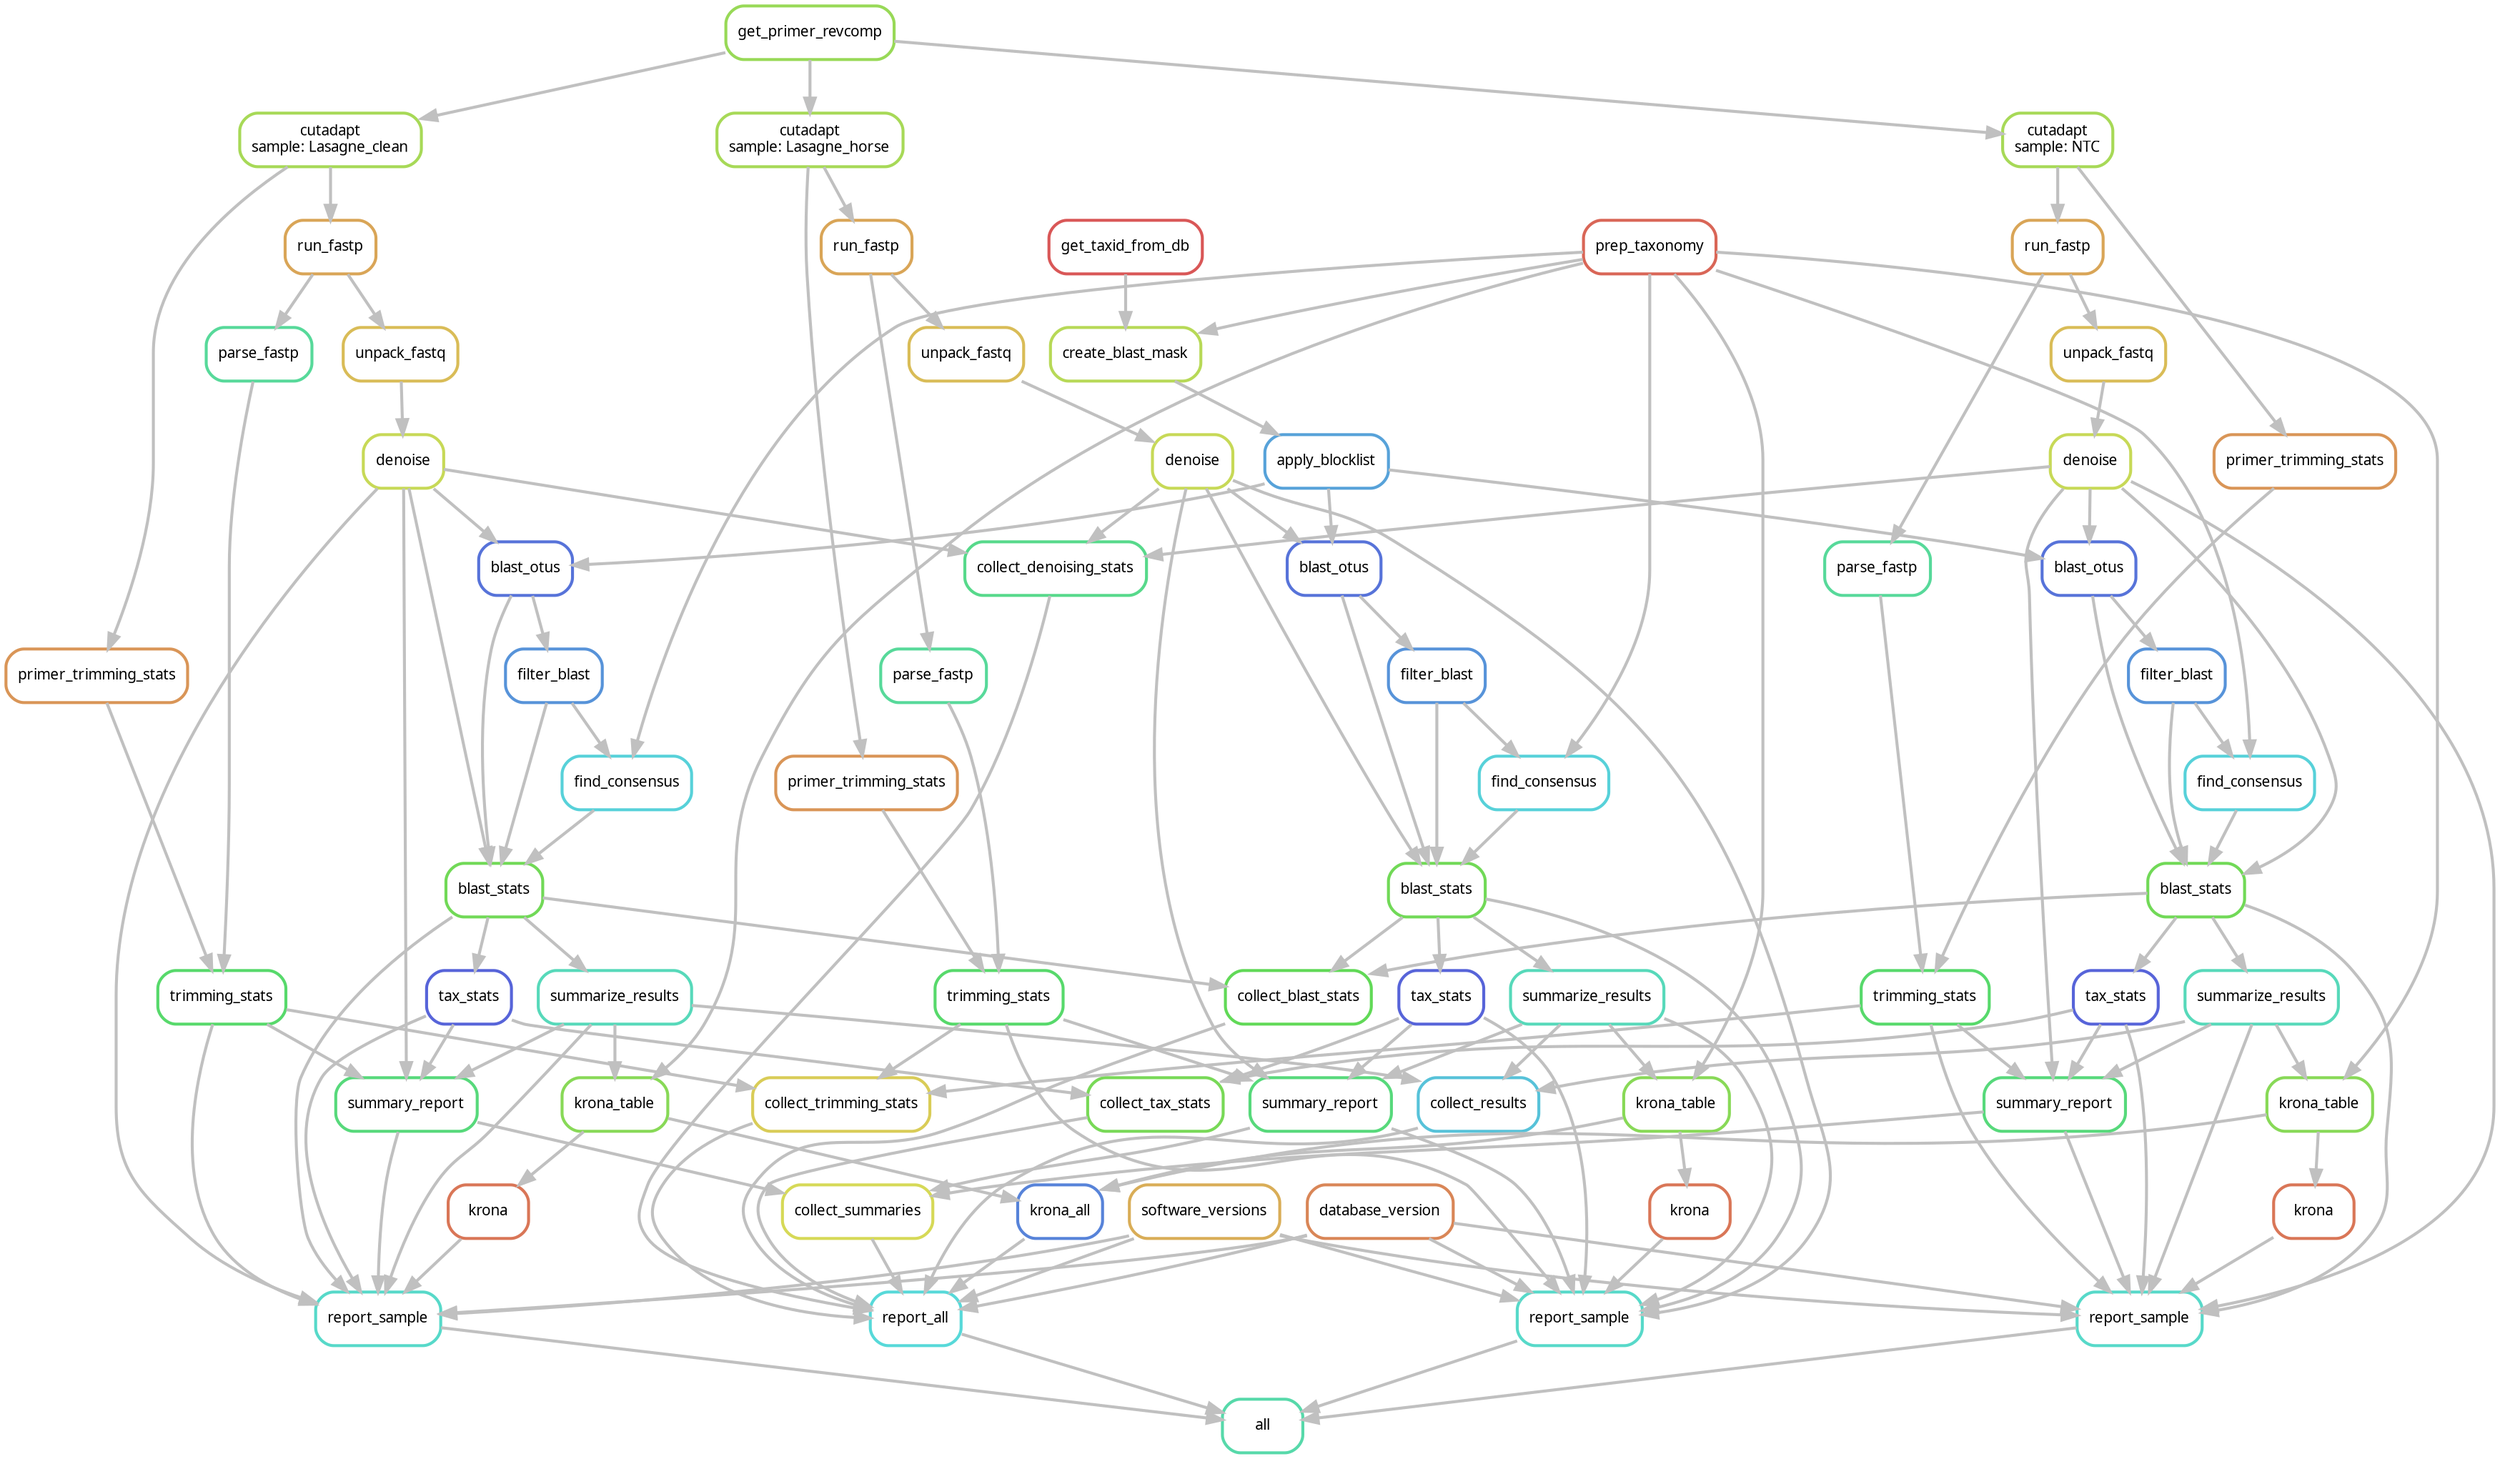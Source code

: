 digraph snakemake_dag {
    graph[bgcolor=white, margin=0];
    node[shape=box, style=rounded, fontname=sans,                 fontsize=10, penwidth=2];
    edge[penwidth=2, color=grey];
	0[label = "all", color = "0.44 0.6 0.85", style="rounded"];
	1[label = "report_sample", color = "0.48 0.6 0.85", style="rounded"];
	2[label = "summary_report", color = "0.38 0.6 0.85", style="rounded"];
	3[label = "trimming_stats", color = "0.36 0.6 0.85", style="rounded"];
	4[label = "primer_trimming_stats", color = "0.08 0.6 0.85", style="rounded"];
	5[label = "cutadapt\nsample: Lasagne_clean", color = "0.23 0.6 0.85", style="rounded"];
	6[label = "get_primer_revcomp", color = "0.25 0.6 0.85", style="rounded"];
	7[label = "parse_fastp", color = "0.42 0.6 0.85", style="rounded"];
	8[label = "run_fastp", color = "0.10 0.6 0.85", style="rounded"];
	9[label = "denoise", color = "0.19 0.6 0.85", style="rounded"];
	10[label = "unpack_fastq", color = "0.13 0.6 0.85", style="rounded"];
	11[label = "tax_stats", color = "0.65 0.6 0.85", style="rounded"];
	12[label = "blast_stats", color = "0.30 0.6 0.85", style="rounded"];
	13[label = "blast_otus", color = "0.63 0.6 0.85", style="rounded"];
	14[label = "apply_blocklist", color = "0.57 0.6 0.85", style="rounded"];
	15[label = "create_blast_mask", color = "0.21 0.6 0.85", style="rounded"];
	16[label = "get_taxid_from_db", color = "0.00 0.6 0.85", style="rounded"];
	17[label = "prep_taxonomy", color = "0.02 0.6 0.85", style="rounded"];
	18[label = "filter_blast", color = "0.59 0.6 0.85", style="rounded"];
	19[label = "find_consensus", color = "0.51 0.6 0.85", style="rounded"];
	20[label = "summarize_results", color = "0.46 0.6 0.85", style="rounded"];
	21[label = "database_version", color = "0.06 0.6 0.85", style="rounded"];
	22[label = "software_versions", color = "0.11 0.6 0.85", style="rounded"];
	23[label = "krona", color = "0.04 0.6 0.85", style="rounded"];
	24[label = "krona_table", color = "0.27 0.6 0.85", style="rounded"];
	25[label = "report_sample", color = "0.48 0.6 0.85", style="rounded"];
	26[label = "summary_report", color = "0.38 0.6 0.85", style="rounded"];
	27[label = "trimming_stats", color = "0.36 0.6 0.85", style="rounded"];
	28[label = "primer_trimming_stats", color = "0.08 0.6 0.85", style="rounded"];
	29[label = "cutadapt\nsample: Lasagne_horse", color = "0.23 0.6 0.85", style="rounded"];
	30[label = "parse_fastp", color = "0.42 0.6 0.85", style="rounded"];
	31[label = "run_fastp", color = "0.10 0.6 0.85", style="rounded"];
	32[label = "denoise", color = "0.19 0.6 0.85", style="rounded"];
	33[label = "unpack_fastq", color = "0.13 0.6 0.85", style="rounded"];
	34[label = "tax_stats", color = "0.65 0.6 0.85", style="rounded"];
	35[label = "blast_stats", color = "0.30 0.6 0.85", style="rounded"];
	36[label = "blast_otus", color = "0.63 0.6 0.85", style="rounded"];
	37[label = "filter_blast", color = "0.59 0.6 0.85", style="rounded"];
	38[label = "find_consensus", color = "0.51 0.6 0.85", style="rounded"];
	39[label = "summarize_results", color = "0.46 0.6 0.85", style="rounded"];
	40[label = "krona", color = "0.04 0.6 0.85", style="rounded"];
	41[label = "krona_table", color = "0.27 0.6 0.85", style="rounded"];
	42[label = "report_sample", color = "0.48 0.6 0.85", style="rounded"];
	43[label = "summary_report", color = "0.38 0.6 0.85", style="rounded"];
	44[label = "trimming_stats", color = "0.36 0.6 0.85", style="rounded"];
	45[label = "primer_trimming_stats", color = "0.08 0.6 0.85", style="rounded"];
	46[label = "cutadapt\nsample: NTC", color = "0.23 0.6 0.85", style="rounded"];
	47[label = "parse_fastp", color = "0.42 0.6 0.85", style="rounded"];
	48[label = "run_fastp", color = "0.10 0.6 0.85", style="rounded"];
	49[label = "denoise", color = "0.19 0.6 0.85", style="rounded"];
	50[label = "unpack_fastq", color = "0.13 0.6 0.85", style="rounded"];
	51[label = "tax_stats", color = "0.65 0.6 0.85", style="rounded"];
	52[label = "blast_stats", color = "0.30 0.6 0.85", style="rounded"];
	53[label = "blast_otus", color = "0.63 0.6 0.85", style="rounded"];
	54[label = "filter_blast", color = "0.59 0.6 0.85", style="rounded"];
	55[label = "find_consensus", color = "0.51 0.6 0.85", style="rounded"];
	56[label = "summarize_results", color = "0.46 0.6 0.85", style="rounded"];
	57[label = "krona", color = "0.04 0.6 0.85", style="rounded"];
	58[label = "krona_table", color = "0.27 0.6 0.85", style="rounded"];
	59[label = "report_all", color = "0.50 0.6 0.85", style="rounded"];
	60[label = "collect_summaries", color = "0.17 0.6 0.85", style="rounded"];
	61[label = "collect_trimming_stats", color = "0.15 0.6 0.85", style="rounded"];
	62[label = "collect_denoising_stats", color = "0.40 0.6 0.85", style="rounded"];
	63[label = "collect_blast_stats", color = "0.32 0.6 0.85", style="rounded"];
	64[label = "collect_tax_stats", color = "0.29 0.6 0.85", style="rounded"];
	65[label = "collect_results", color = "0.53 0.6 0.85", style="rounded"];
	66[label = "krona_all", color = "0.61 0.6 0.85", style="rounded"];
	1 -> 0
	25 -> 0
	42 -> 0
	59 -> 0
	2 -> 1
	3 -> 1
	9 -> 1
	12 -> 1
	11 -> 1
	20 -> 1
	21 -> 1
	22 -> 1
	23 -> 1
	3 -> 2
	9 -> 2
	11 -> 2
	20 -> 2
	4 -> 3
	7 -> 3
	5 -> 4
	6 -> 5
	8 -> 7
	5 -> 8
	10 -> 9
	8 -> 10
	12 -> 11
	9 -> 12
	13 -> 12
	18 -> 12
	19 -> 12
	9 -> 13
	14 -> 13
	15 -> 14
	16 -> 15
	17 -> 15
	13 -> 18
	18 -> 19
	17 -> 19
	12 -> 20
	24 -> 23
	20 -> 24
	17 -> 24
	26 -> 25
	27 -> 25
	32 -> 25
	35 -> 25
	34 -> 25
	39 -> 25
	21 -> 25
	22 -> 25
	40 -> 25
	27 -> 26
	32 -> 26
	34 -> 26
	39 -> 26
	28 -> 27
	30 -> 27
	29 -> 28
	6 -> 29
	31 -> 30
	29 -> 31
	33 -> 32
	31 -> 33
	35 -> 34
	32 -> 35
	36 -> 35
	37 -> 35
	38 -> 35
	32 -> 36
	14 -> 36
	36 -> 37
	37 -> 38
	17 -> 38
	35 -> 39
	41 -> 40
	39 -> 41
	17 -> 41
	43 -> 42
	44 -> 42
	49 -> 42
	52 -> 42
	51 -> 42
	56 -> 42
	21 -> 42
	22 -> 42
	57 -> 42
	44 -> 43
	49 -> 43
	51 -> 43
	56 -> 43
	45 -> 44
	47 -> 44
	46 -> 45
	6 -> 46
	48 -> 47
	46 -> 48
	50 -> 49
	48 -> 50
	52 -> 51
	49 -> 52
	53 -> 52
	54 -> 52
	55 -> 52
	49 -> 53
	14 -> 53
	53 -> 54
	54 -> 55
	17 -> 55
	52 -> 56
	58 -> 57
	56 -> 58
	17 -> 58
	60 -> 59
	61 -> 59
	62 -> 59
	63 -> 59
	64 -> 59
	65 -> 59
	21 -> 59
	22 -> 59
	66 -> 59
	2 -> 60
	26 -> 60
	43 -> 60
	3 -> 61
	27 -> 61
	44 -> 61
	9 -> 62
	32 -> 62
	49 -> 62
	12 -> 63
	35 -> 63
	52 -> 63
	11 -> 64
	34 -> 64
	51 -> 64
	20 -> 65
	39 -> 65
	56 -> 65
	24 -> 66
	41 -> 66
	58 -> 66
}            
